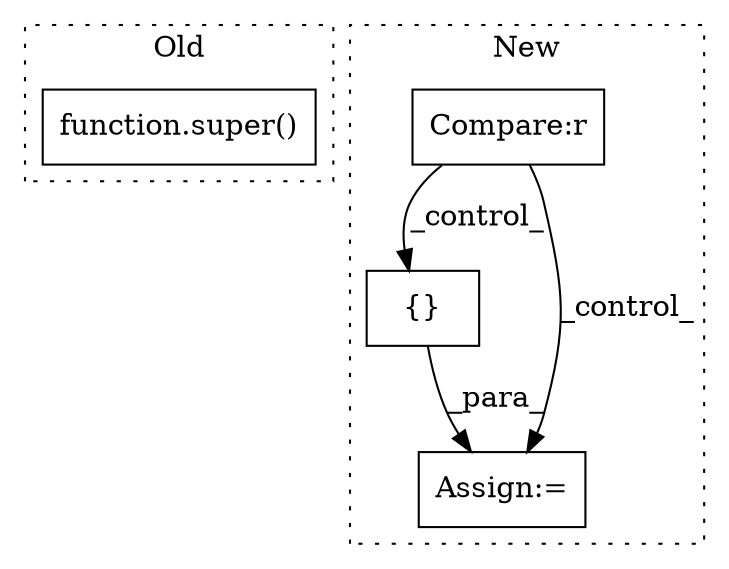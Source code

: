 digraph G {
subgraph cluster0 {
1 [label="function.super()" a="75" s="17013,17029" l="6,1" shape="box"];
label = "Old";
style="dotted";
}
subgraph cluster1 {
2 [label="{}" a="59" s="14284,14297" l="1,0" shape="box"];
3 [label="Assign:=" a="68" s="14281" l="3" shape="box"];
4 [label="Compare:r" a="40" s="14192" l="24" shape="box"];
label = "New";
style="dotted";
}
2 -> 3 [label="_para_"];
4 -> 3 [label="_control_"];
4 -> 2 [label="_control_"];
}